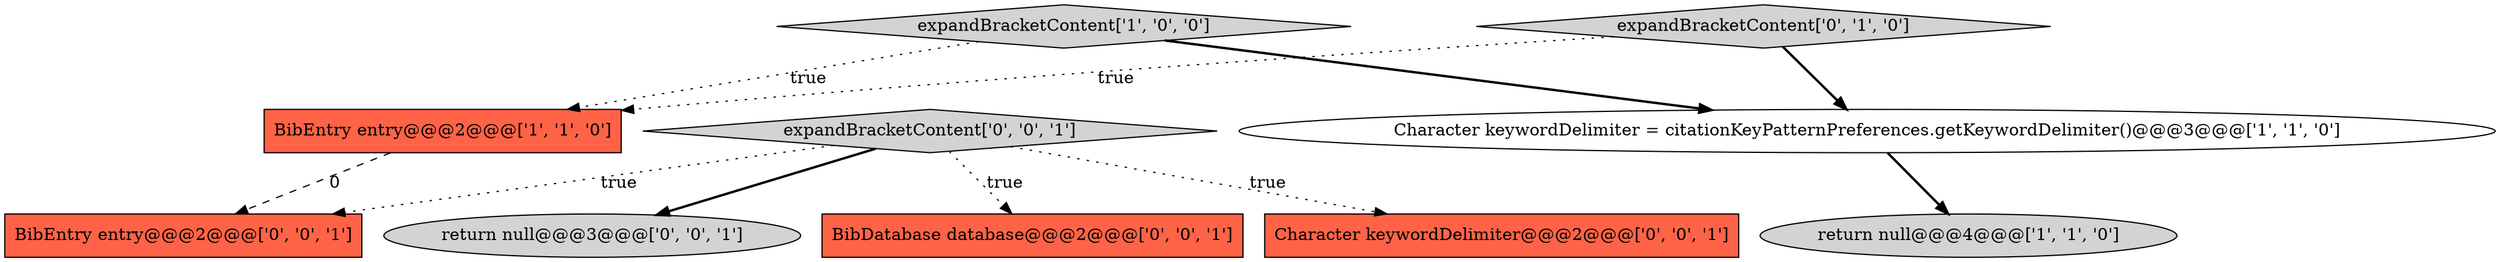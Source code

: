 digraph {
6 [style = filled, label = "BibDatabase database@@@2@@@['0', '0', '1']", fillcolor = tomato, shape = box image = "AAA0AAABBB3BBB"];
1 [style = filled, label = "return null@@@4@@@['1', '1', '0']", fillcolor = lightgray, shape = ellipse image = "AAA0AAABBB1BBB"];
5 [style = filled, label = "Character keywordDelimiter@@@2@@@['0', '0', '1']", fillcolor = tomato, shape = box image = "AAA0AAABBB3BBB"];
0 [style = filled, label = "Character keywordDelimiter = citationKeyPatternPreferences.getKeywordDelimiter()@@@3@@@['1', '1', '0']", fillcolor = white, shape = ellipse image = "AAA0AAABBB1BBB"];
2 [style = filled, label = "expandBracketContent['1', '0', '0']", fillcolor = lightgray, shape = diamond image = "AAA0AAABBB1BBB"];
8 [style = filled, label = "BibEntry entry@@@2@@@['0', '0', '1']", fillcolor = tomato, shape = box image = "AAA0AAABBB3BBB"];
4 [style = filled, label = "expandBracketContent['0', '1', '0']", fillcolor = lightgray, shape = diamond image = "AAA0AAABBB2BBB"];
7 [style = filled, label = "expandBracketContent['0', '0', '1']", fillcolor = lightgray, shape = diamond image = "AAA0AAABBB3BBB"];
9 [style = filled, label = "return null@@@3@@@['0', '0', '1']", fillcolor = lightgray, shape = ellipse image = "AAA0AAABBB3BBB"];
3 [style = filled, label = "BibEntry entry@@@2@@@['1', '1', '0']", fillcolor = tomato, shape = box image = "AAA0AAABBB1BBB"];
2->0 [style = bold, label=""];
3->8 [style = dashed, label="0"];
2->3 [style = dotted, label="true"];
7->8 [style = dotted, label="true"];
4->3 [style = dotted, label="true"];
0->1 [style = bold, label=""];
4->0 [style = bold, label=""];
7->9 [style = bold, label=""];
7->5 [style = dotted, label="true"];
7->6 [style = dotted, label="true"];
}
